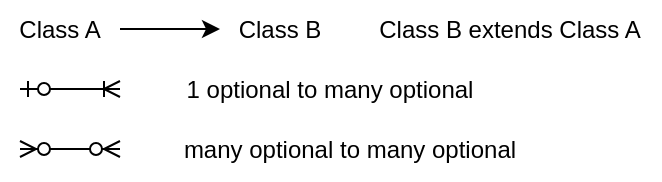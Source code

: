 <mxfile version="20.8.16" type="device"><diagram name="Page-1" id="zKSr_R7hvnAxqO4M4cX_"><mxGraphModel dx="1114" dy="916" grid="1" gridSize="10" guides="1" tooltips="1" connect="1" arrows="1" fold="1" page="1" pageScale="1" pageWidth="1920" pageHeight="1200" math="0" shadow="0"><root><mxCell id="0"/><mxCell id="1" parent="0"/><mxCell id="4NI-jRXLBeOdV2XQ2G0q-3" value="" style="endArrow=classic;html=1;rounded=0;" edge="1" parent="1"><mxGeometry width="50" height="50" relative="1" as="geometry"><mxPoint x="160" y="84.5" as="sourcePoint"/><mxPoint x="210" y="84.5" as="targetPoint"/></mxGeometry></mxCell><mxCell id="4NI-jRXLBeOdV2XQ2G0q-4" value="Class A" style="text;html=1;strokeColor=none;fillColor=none;align=center;verticalAlign=middle;whiteSpace=wrap;rounded=0;" vertex="1" parent="1"><mxGeometry x="100" y="70" width="60" height="30" as="geometry"/></mxCell><mxCell id="4NI-jRXLBeOdV2XQ2G0q-5" value="Class B" style="text;html=1;strokeColor=none;fillColor=none;align=center;verticalAlign=middle;whiteSpace=wrap;rounded=0;" vertex="1" parent="1"><mxGeometry x="210" y="70" width="60" height="30" as="geometry"/></mxCell><mxCell id="4NI-jRXLBeOdV2XQ2G0q-7" value="Class B extends Class A" style="text;html=1;strokeColor=none;fillColor=none;align=center;verticalAlign=middle;whiteSpace=wrap;rounded=0;" vertex="1" parent="1"><mxGeometry x="280" y="70" width="150" height="30" as="geometry"/></mxCell><mxCell id="4NI-jRXLBeOdV2XQ2G0q-8" value="" style="edgeStyle=entityRelationEdgeStyle;fontSize=12;html=1;endArrow=ERoneToMany;startArrow=ERzeroToOne;rounded=0;" edge="1" parent="1"><mxGeometry width="100" height="100" relative="1" as="geometry"><mxPoint x="110" y="114.5" as="sourcePoint"/><mxPoint x="160" y="114.5" as="targetPoint"/></mxGeometry></mxCell><mxCell id="4NI-jRXLBeOdV2XQ2G0q-9" value="1 optional to many optional" style="text;html=1;strokeColor=none;fillColor=none;align=center;verticalAlign=middle;whiteSpace=wrap;rounded=0;" vertex="1" parent="1"><mxGeometry x="180" y="100" width="170" height="30" as="geometry"/></mxCell><mxCell id="4NI-jRXLBeOdV2XQ2G0q-10" value="" style="edgeStyle=entityRelationEdgeStyle;fontSize=12;html=1;endArrow=ERzeroToMany;endFill=1;startArrow=ERzeroToMany;rounded=0;" edge="1" parent="1"><mxGeometry width="100" height="100" relative="1" as="geometry"><mxPoint x="110" y="144.5" as="sourcePoint"/><mxPoint x="160" y="144.5" as="targetPoint"/></mxGeometry></mxCell><mxCell id="4NI-jRXLBeOdV2XQ2G0q-11" value="many optional to many optional" style="text;html=1;strokeColor=none;fillColor=none;align=center;verticalAlign=middle;whiteSpace=wrap;rounded=0;" vertex="1" parent="1"><mxGeometry x="180" y="130" width="190" height="30" as="geometry"/></mxCell></root></mxGraphModel></diagram></mxfile>